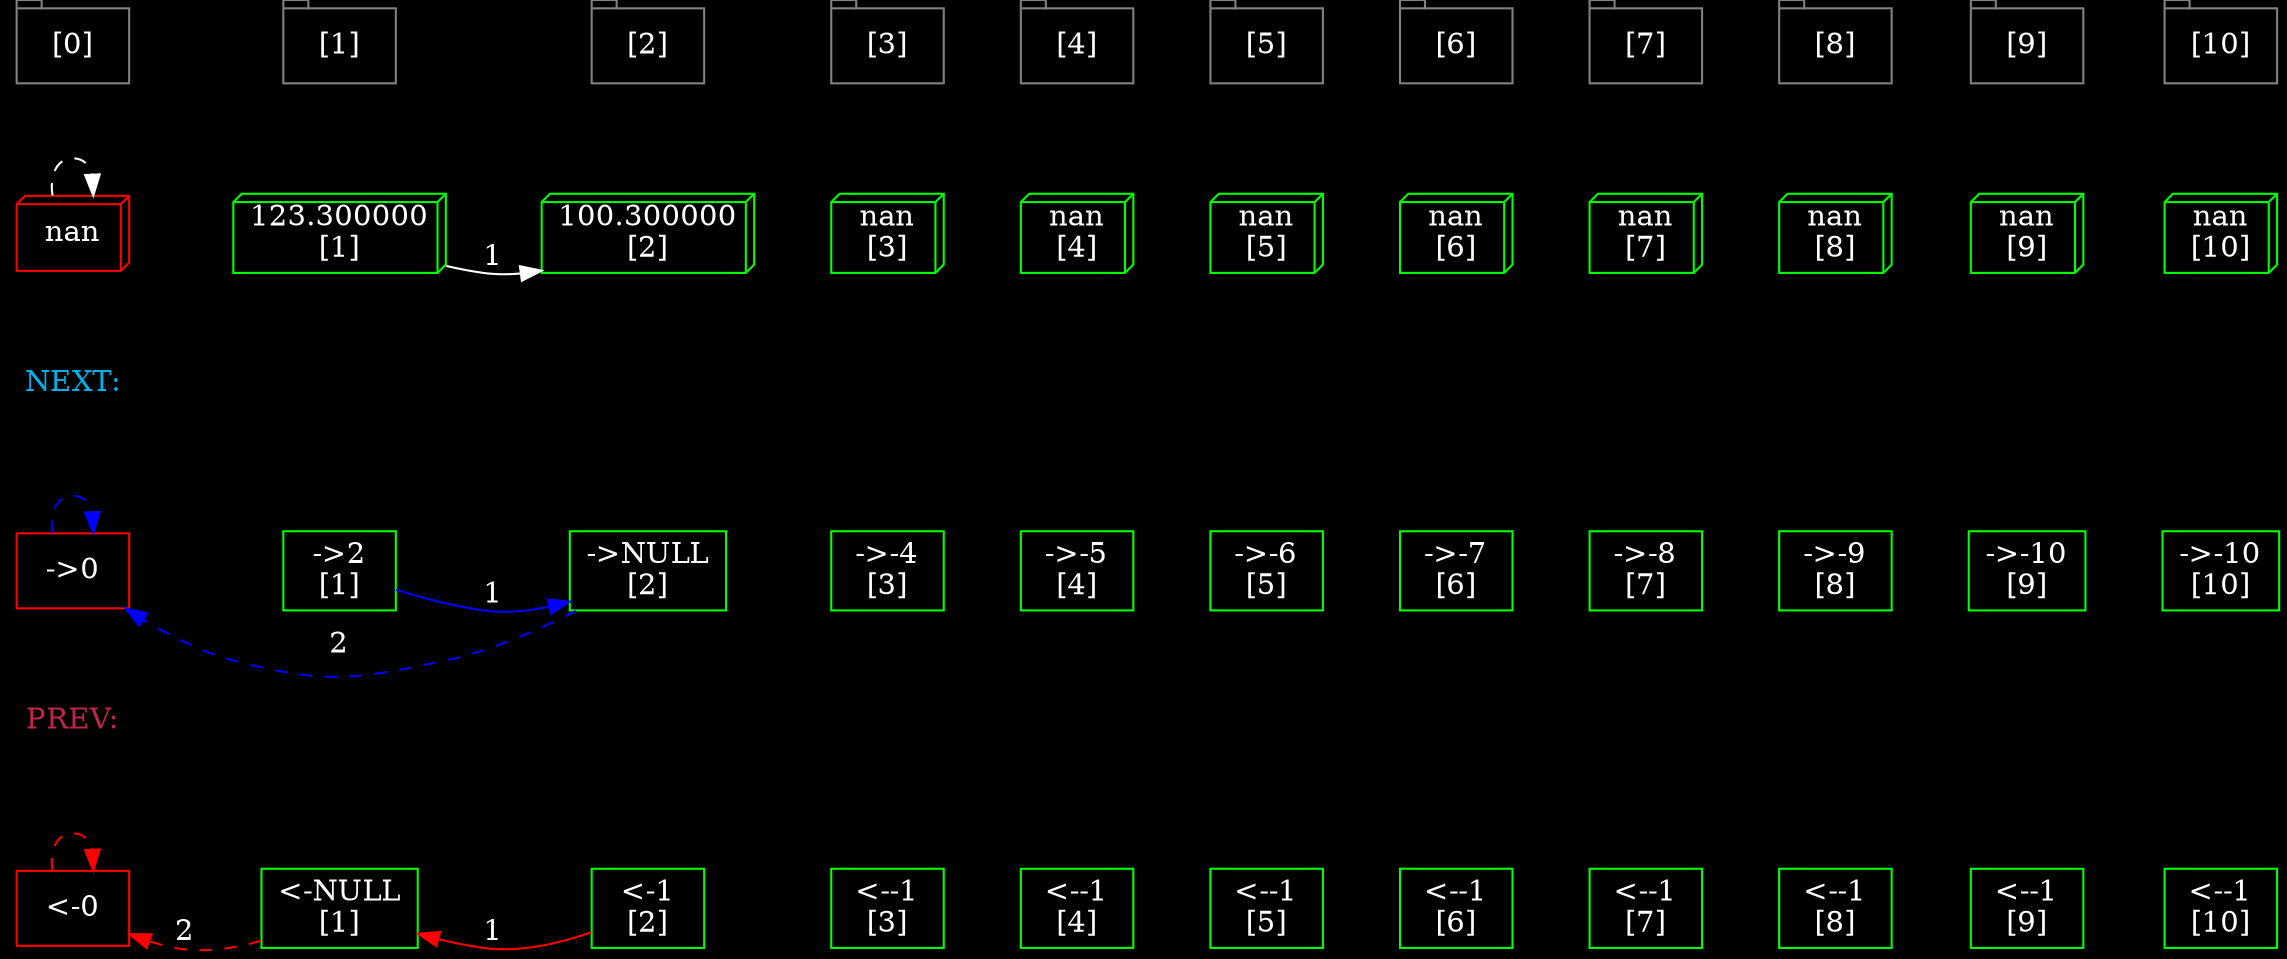 digraph
{
	bgcolor="#000000";
	rankdir = LR;
	edge [style = "invis"];
	node [fontcolor = white, shape = tab, color = "#818181"];

	"[0]"->"[1]"->"[2]"->"[3]"->"[4]"->"[5]"->"[6]"->"[7]"->"[8]"->"[9]"->"[10]"->"[9]"[weight = 400];

	node [shape = "box3d", color = green];
	"[0]"->"nan";
	"nan" [color = red];
	"nan"->"123.300000
[1]"->"100.300000
[2]"->"nan
[3]"->"nan
[4]"->"nan
[5]"->"nan
[6]"->"nan
[7]"->"nan
[8]"->"nan
[9]"->"nan
[10]"->"nan
[10]"[weight = 400]

	{rank = same; "nan"; "[0]"}
	{rank = same; "123.300000
[1]"; "[1]"}
	{rank = same; "100.300000
[2]"; "[2]"}
	{rank = same; "nan
[3]"; "[3]"}
	{rank = same; "nan
[4]"; "[4]"}
	{rank = same; "nan
[5]"; "[5]"}
	{rank = same; "nan
[6]"; "[6]"}
	{rank = same; "nan
[7]"; "[7]"}
	{rank = same; "nan
[8]"; "[8]"}
	{rank = same; "nan
[9]"; "[9]"}
	{rank = same; "nan
[10]"; "[10]"}
	
	"nan"->"nan" [style = "dashed", color = white]
	"123.300000
[1]"->"100.300000
[2]" [style = "", color = white, fontcolor = white, label = "1"]
	
	"NEXT:" [shape=none, fontcolor = "#03afe8"];
	"nan"->"NEXT:";
	node [shape = "polygon"];
	"NEXT:"->"->0";
	"->0"[color = red];
	"->0"->"->2
[1]"->"->NULL
[2]"->"->-4
[3]"->"->-5
[4]"->"->-6
[5]"->"->-7
[6]"->"->-8
[7]"->"->-9
[8]"->"->-10
[9]"->"->-10
[10]"->"->-10
[10]"[weight = 400]

	{rank = same; "NEXT:"; "[0]"}
	{rank = same; "->0"; "[0]"}
	{rank = same; "->2
[1]"; "[1]"}
	{rank = same; "->NULL
[2]"; "[2]"}
	{rank = same; "->-4
[3]"; "[3]"}
	{rank = same; "->-5
[4]"; "[4]"}
	{rank = same; "->-6
[5]"; "[5]"}
	{rank = same; "->-7
[6]"; "[6]"}
	{rank = same; "->-8
[7]"; "[7]"}
	{rank = same; "->-9
[8]"; "[8]"}
	{rank = same; "->-10
[9]"; "[9]"}
	{rank = same; "->-10
[10]"; "[10]"}
	
	"->0"->"->0" [style = "dashed", color = blue]
	"->2
[1]"->"->NULL
[2]" [style = "", color = blue, fontcolor = white, label = "1"]
	"->NULL
[2]"->"->0" [style = "dashed", color = blue, fontcolor = white, label = "2"]
	
	"PREV:"[shape=none, fontcolor = "#bb2649"];
	"->0"->"PREV:";
	node [shape = "polygon"];
	"PREV:"->"<-0";
	"<-0"[color=red];
	"<-0"->"<-NULL
[1]"->"<-1
[2]"->"<--1
[3]"->"<--1
[4]"->"<--1
[5]"->"<--1
[6]"->"<--1
[7]"->"<--1
[8]"->"<--1
[9]"->"<--1
[10]"->"<--1
[10]"[weight = 400]

	{rank = same; "PREV:"; "[0]"}
	{rank = same; "<-0"; "[0]"}
	{rank = same; "<-NULL
[1]"; "[1]"}
	{rank = same; "<-1
[2]"; "[2]"}
	{rank = same; "<--1
[3]"; "[3]"}
	{rank = same; "<--1
[4]"; "[4]"}
	{rank = same; "<--1
[5]"; "[5]"}
	{rank = same; "<--1
[6]"; "[6]"}
	{rank = same; "<--1
[7]"; "[7]"}
	{rank = same; "<--1
[8]"; "[8]"}
	{rank = same; "<--1
[9]"; "[9]"}
	{rank = same; "<--1
[10]"; "[10]"}
	
	"<-0"->"<-0" [style = "dashed", color = red]
	"<-NULL
[1]"->"<-0" [style = "dashed", color = red, fontcolor = white, label = "2"]
	"<-1
[2]"->"<-NULL
[1]" [style = "", color = red, fontcolor = white, label = "1"]
	
	}
